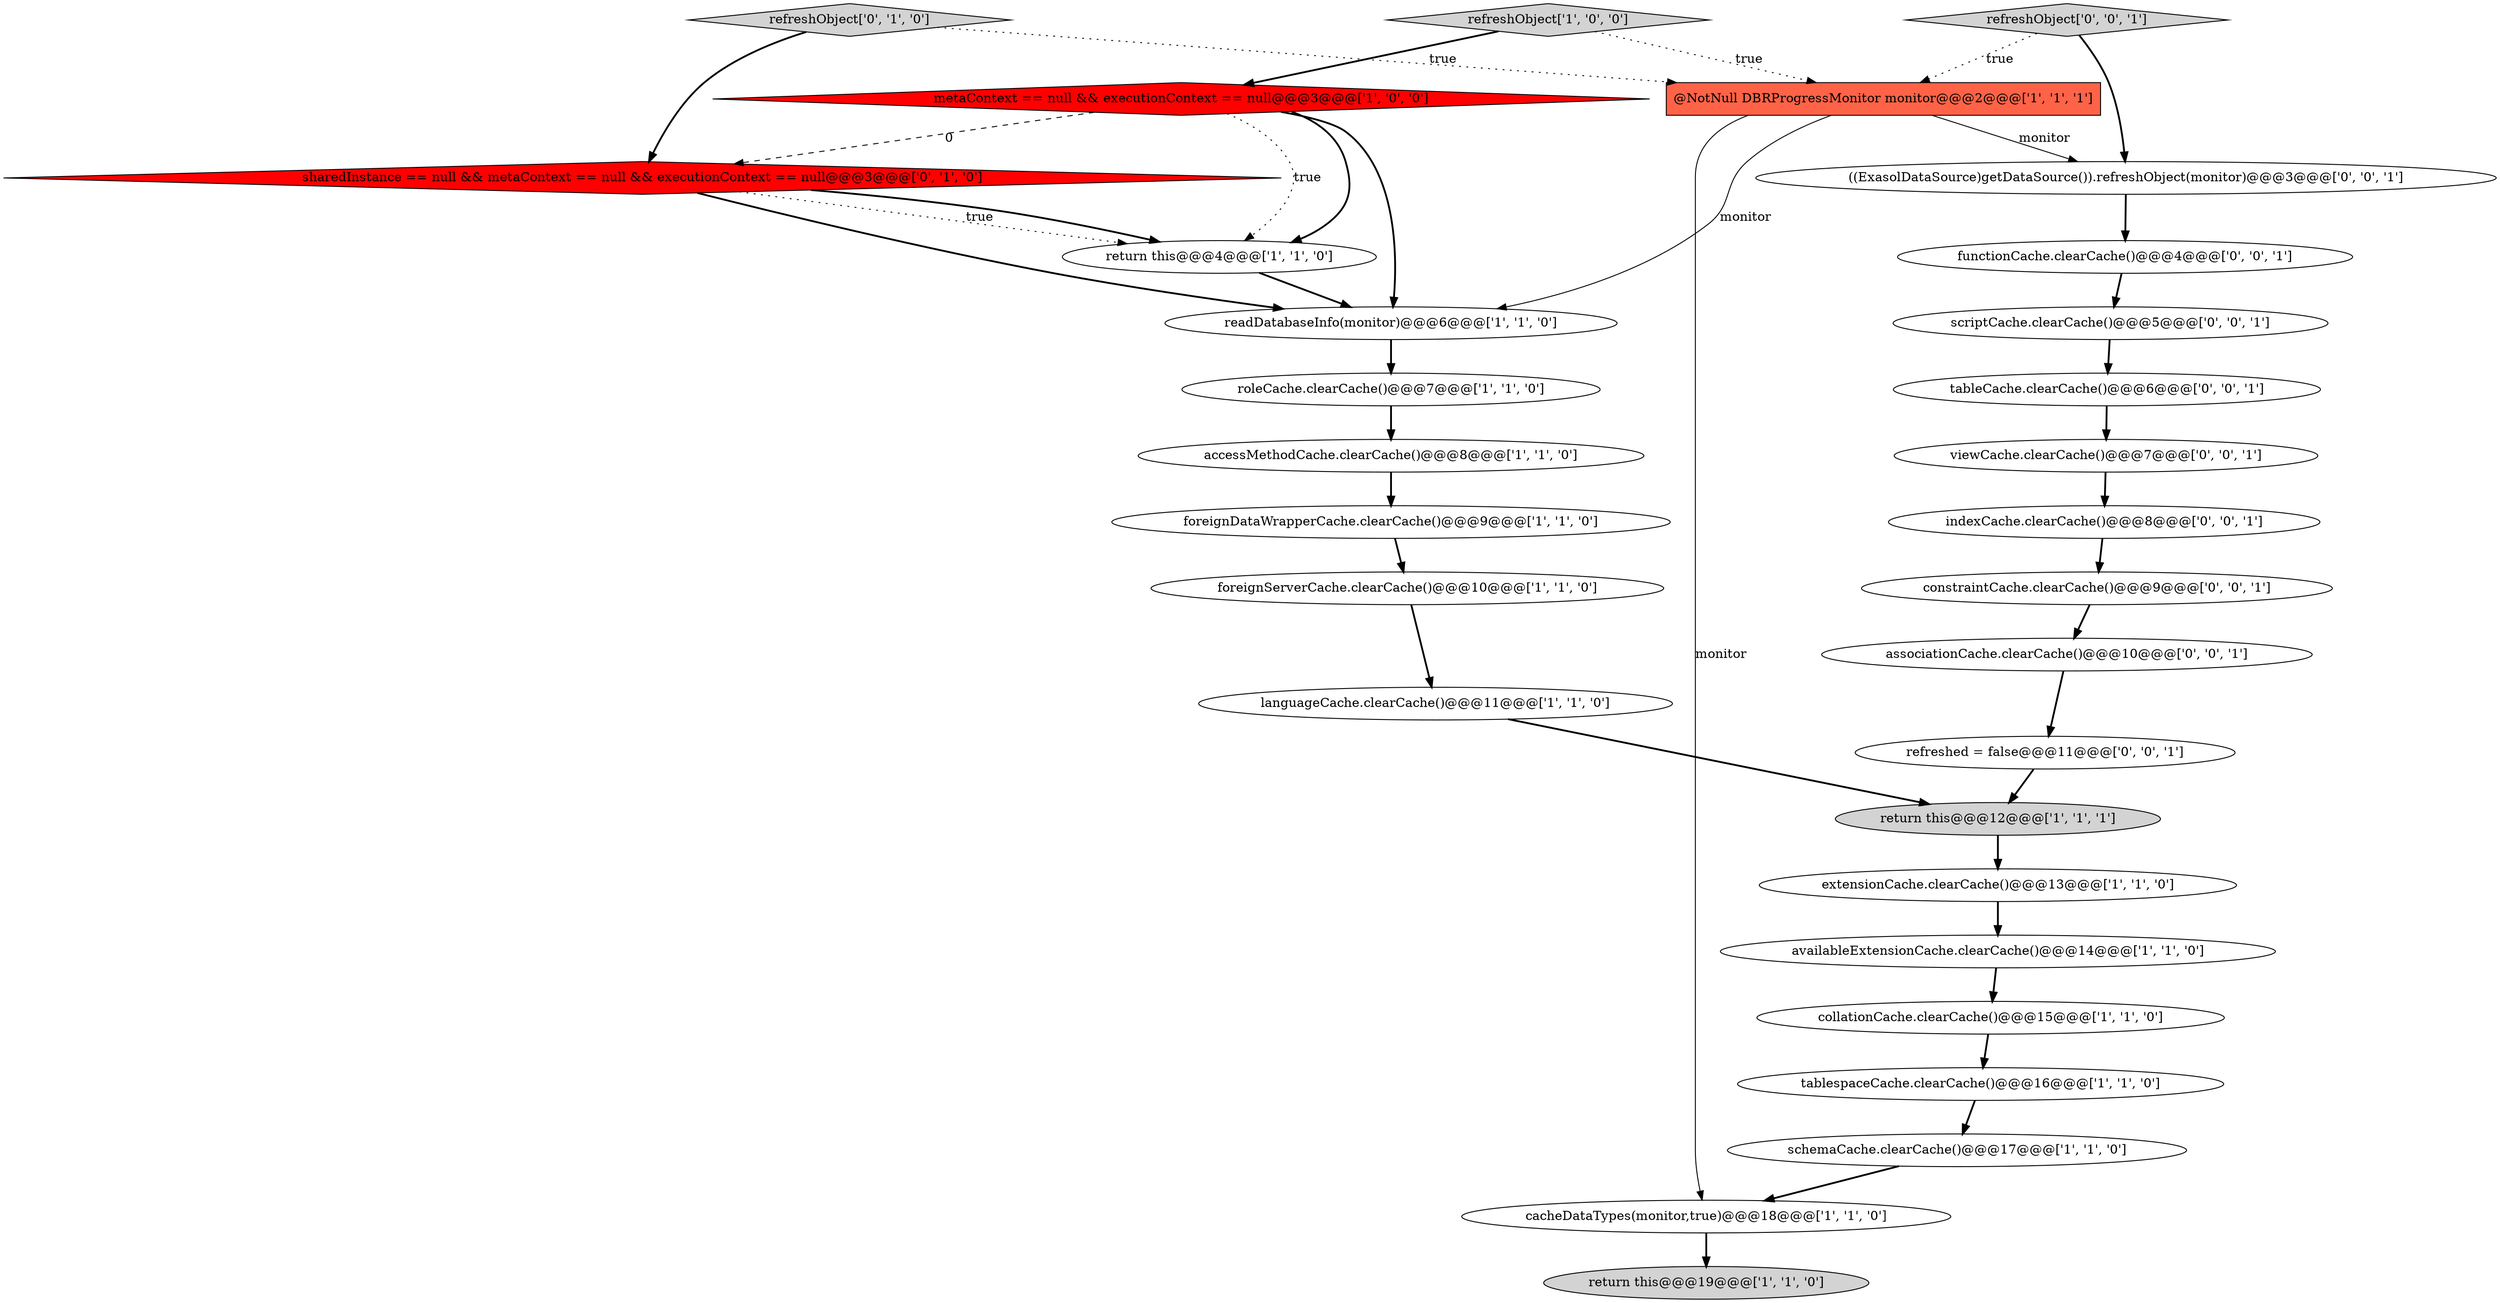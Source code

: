 digraph {
2 [style = filled, label = "availableExtensionCache.clearCache()@@@14@@@['1', '1', '0']", fillcolor = white, shape = ellipse image = "AAA0AAABBB1BBB"];
29 [style = filled, label = "associationCache.clearCache()@@@10@@@['0', '0', '1']", fillcolor = white, shape = ellipse image = "AAA0AAABBB3BBB"];
11 [style = filled, label = "schemaCache.clearCache()@@@17@@@['1', '1', '0']", fillcolor = white, shape = ellipse image = "AAA0AAABBB1BBB"];
0 [style = filled, label = "tablespaceCache.clearCache()@@@16@@@['1', '1', '0']", fillcolor = white, shape = ellipse image = "AAA0AAABBB1BBB"];
28 [style = filled, label = "functionCache.clearCache()@@@4@@@['0', '0', '1']", fillcolor = white, shape = ellipse image = "AAA0AAABBB3BBB"];
8 [style = filled, label = "roleCache.clearCache()@@@7@@@['1', '1', '0']", fillcolor = white, shape = ellipse image = "AAA0AAABBB1BBB"];
12 [style = filled, label = "readDatabaseInfo(monitor)@@@6@@@['1', '1', '0']", fillcolor = white, shape = ellipse image = "AAA0AAABBB1BBB"];
16 [style = filled, label = "@NotNull DBRProgressMonitor monitor@@@2@@@['1', '1', '1']", fillcolor = tomato, shape = box image = "AAA0AAABBB1BBB"];
21 [style = filled, label = "scriptCache.clearCache()@@@5@@@['0', '0', '1']", fillcolor = white, shape = ellipse image = "AAA0AAABBB3BBB"];
22 [style = filled, label = "constraintCache.clearCache()@@@9@@@['0', '0', '1']", fillcolor = white, shape = ellipse image = "AAA0AAABBB3BBB"];
4 [style = filled, label = "accessMethodCache.clearCache()@@@8@@@['1', '1', '0']", fillcolor = white, shape = ellipse image = "AAA0AAABBB1BBB"];
5 [style = filled, label = "metaContext == null && executionContext == null@@@3@@@['1', '0', '0']", fillcolor = red, shape = diamond image = "AAA1AAABBB1BBB"];
23 [style = filled, label = "tableCache.clearCache()@@@6@@@['0', '0', '1']", fillcolor = white, shape = ellipse image = "AAA0AAABBB3BBB"];
17 [style = filled, label = "cacheDataTypes(monitor,true)@@@18@@@['1', '1', '0']", fillcolor = white, shape = ellipse image = "AAA0AAABBB1BBB"];
3 [style = filled, label = "return this@@@4@@@['1', '1', '0']", fillcolor = white, shape = ellipse image = "AAA0AAABBB1BBB"];
18 [style = filled, label = "refreshObject['0', '1', '0']", fillcolor = lightgray, shape = diamond image = "AAA0AAABBB2BBB"];
1 [style = filled, label = "languageCache.clearCache()@@@11@@@['1', '1', '0']", fillcolor = white, shape = ellipse image = "AAA0AAABBB1BBB"];
13 [style = filled, label = "return this@@@19@@@['1', '1', '0']", fillcolor = lightgray, shape = ellipse image = "AAA0AAABBB1BBB"];
7 [style = filled, label = "return this@@@12@@@['1', '1', '1']", fillcolor = lightgray, shape = ellipse image = "AAA0AAABBB1BBB"];
20 [style = filled, label = "indexCache.clearCache()@@@8@@@['0', '0', '1']", fillcolor = white, shape = ellipse image = "AAA0AAABBB3BBB"];
10 [style = filled, label = "foreignServerCache.clearCache()@@@10@@@['1', '1', '0']", fillcolor = white, shape = ellipse image = "AAA0AAABBB1BBB"];
27 [style = filled, label = "refreshObject['0', '0', '1']", fillcolor = lightgray, shape = diamond image = "AAA0AAABBB3BBB"];
26 [style = filled, label = "((ExasolDataSource)getDataSource()).refreshObject(monitor)@@@3@@@['0', '0', '1']", fillcolor = white, shape = ellipse image = "AAA0AAABBB3BBB"];
19 [style = filled, label = "sharedInstance == null && metaContext == null && executionContext == null@@@3@@@['0', '1', '0']", fillcolor = red, shape = diamond image = "AAA1AAABBB2BBB"];
14 [style = filled, label = "collationCache.clearCache()@@@15@@@['1', '1', '0']", fillcolor = white, shape = ellipse image = "AAA0AAABBB1BBB"];
6 [style = filled, label = "refreshObject['1', '0', '0']", fillcolor = lightgray, shape = diamond image = "AAA0AAABBB1BBB"];
24 [style = filled, label = "refreshed = false@@@11@@@['0', '0', '1']", fillcolor = white, shape = ellipse image = "AAA0AAABBB3BBB"];
25 [style = filled, label = "viewCache.clearCache()@@@7@@@['0', '0', '1']", fillcolor = white, shape = ellipse image = "AAA0AAABBB3BBB"];
9 [style = filled, label = "foreignDataWrapperCache.clearCache()@@@9@@@['1', '1', '0']", fillcolor = white, shape = ellipse image = "AAA0AAABBB1BBB"];
15 [style = filled, label = "extensionCache.clearCache()@@@13@@@['1', '1', '0']", fillcolor = white, shape = ellipse image = "AAA0AAABBB1BBB"];
5->3 [style = bold, label=""];
4->9 [style = bold, label=""];
23->25 [style = bold, label=""];
15->2 [style = bold, label=""];
19->12 [style = bold, label=""];
18->16 [style = dotted, label="true"];
16->12 [style = solid, label="monitor"];
18->19 [style = bold, label=""];
22->29 [style = bold, label=""];
0->11 [style = bold, label=""];
3->12 [style = bold, label=""];
5->3 [style = dotted, label="true"];
9->10 [style = bold, label=""];
1->7 [style = bold, label=""];
20->22 [style = bold, label=""];
6->5 [style = bold, label=""];
25->20 [style = bold, label=""];
28->21 [style = bold, label=""];
27->26 [style = bold, label=""];
14->0 [style = bold, label=""];
5->12 [style = bold, label=""];
19->3 [style = dotted, label="true"];
12->8 [style = bold, label=""];
2->14 [style = bold, label=""];
7->15 [style = bold, label=""];
11->17 [style = bold, label=""];
17->13 [style = bold, label=""];
26->28 [style = bold, label=""];
16->26 [style = solid, label="monitor"];
8->4 [style = bold, label=""];
10->1 [style = bold, label=""];
29->24 [style = bold, label=""];
24->7 [style = bold, label=""];
5->19 [style = dashed, label="0"];
16->17 [style = solid, label="monitor"];
19->3 [style = bold, label=""];
6->16 [style = dotted, label="true"];
21->23 [style = bold, label=""];
27->16 [style = dotted, label="true"];
}
